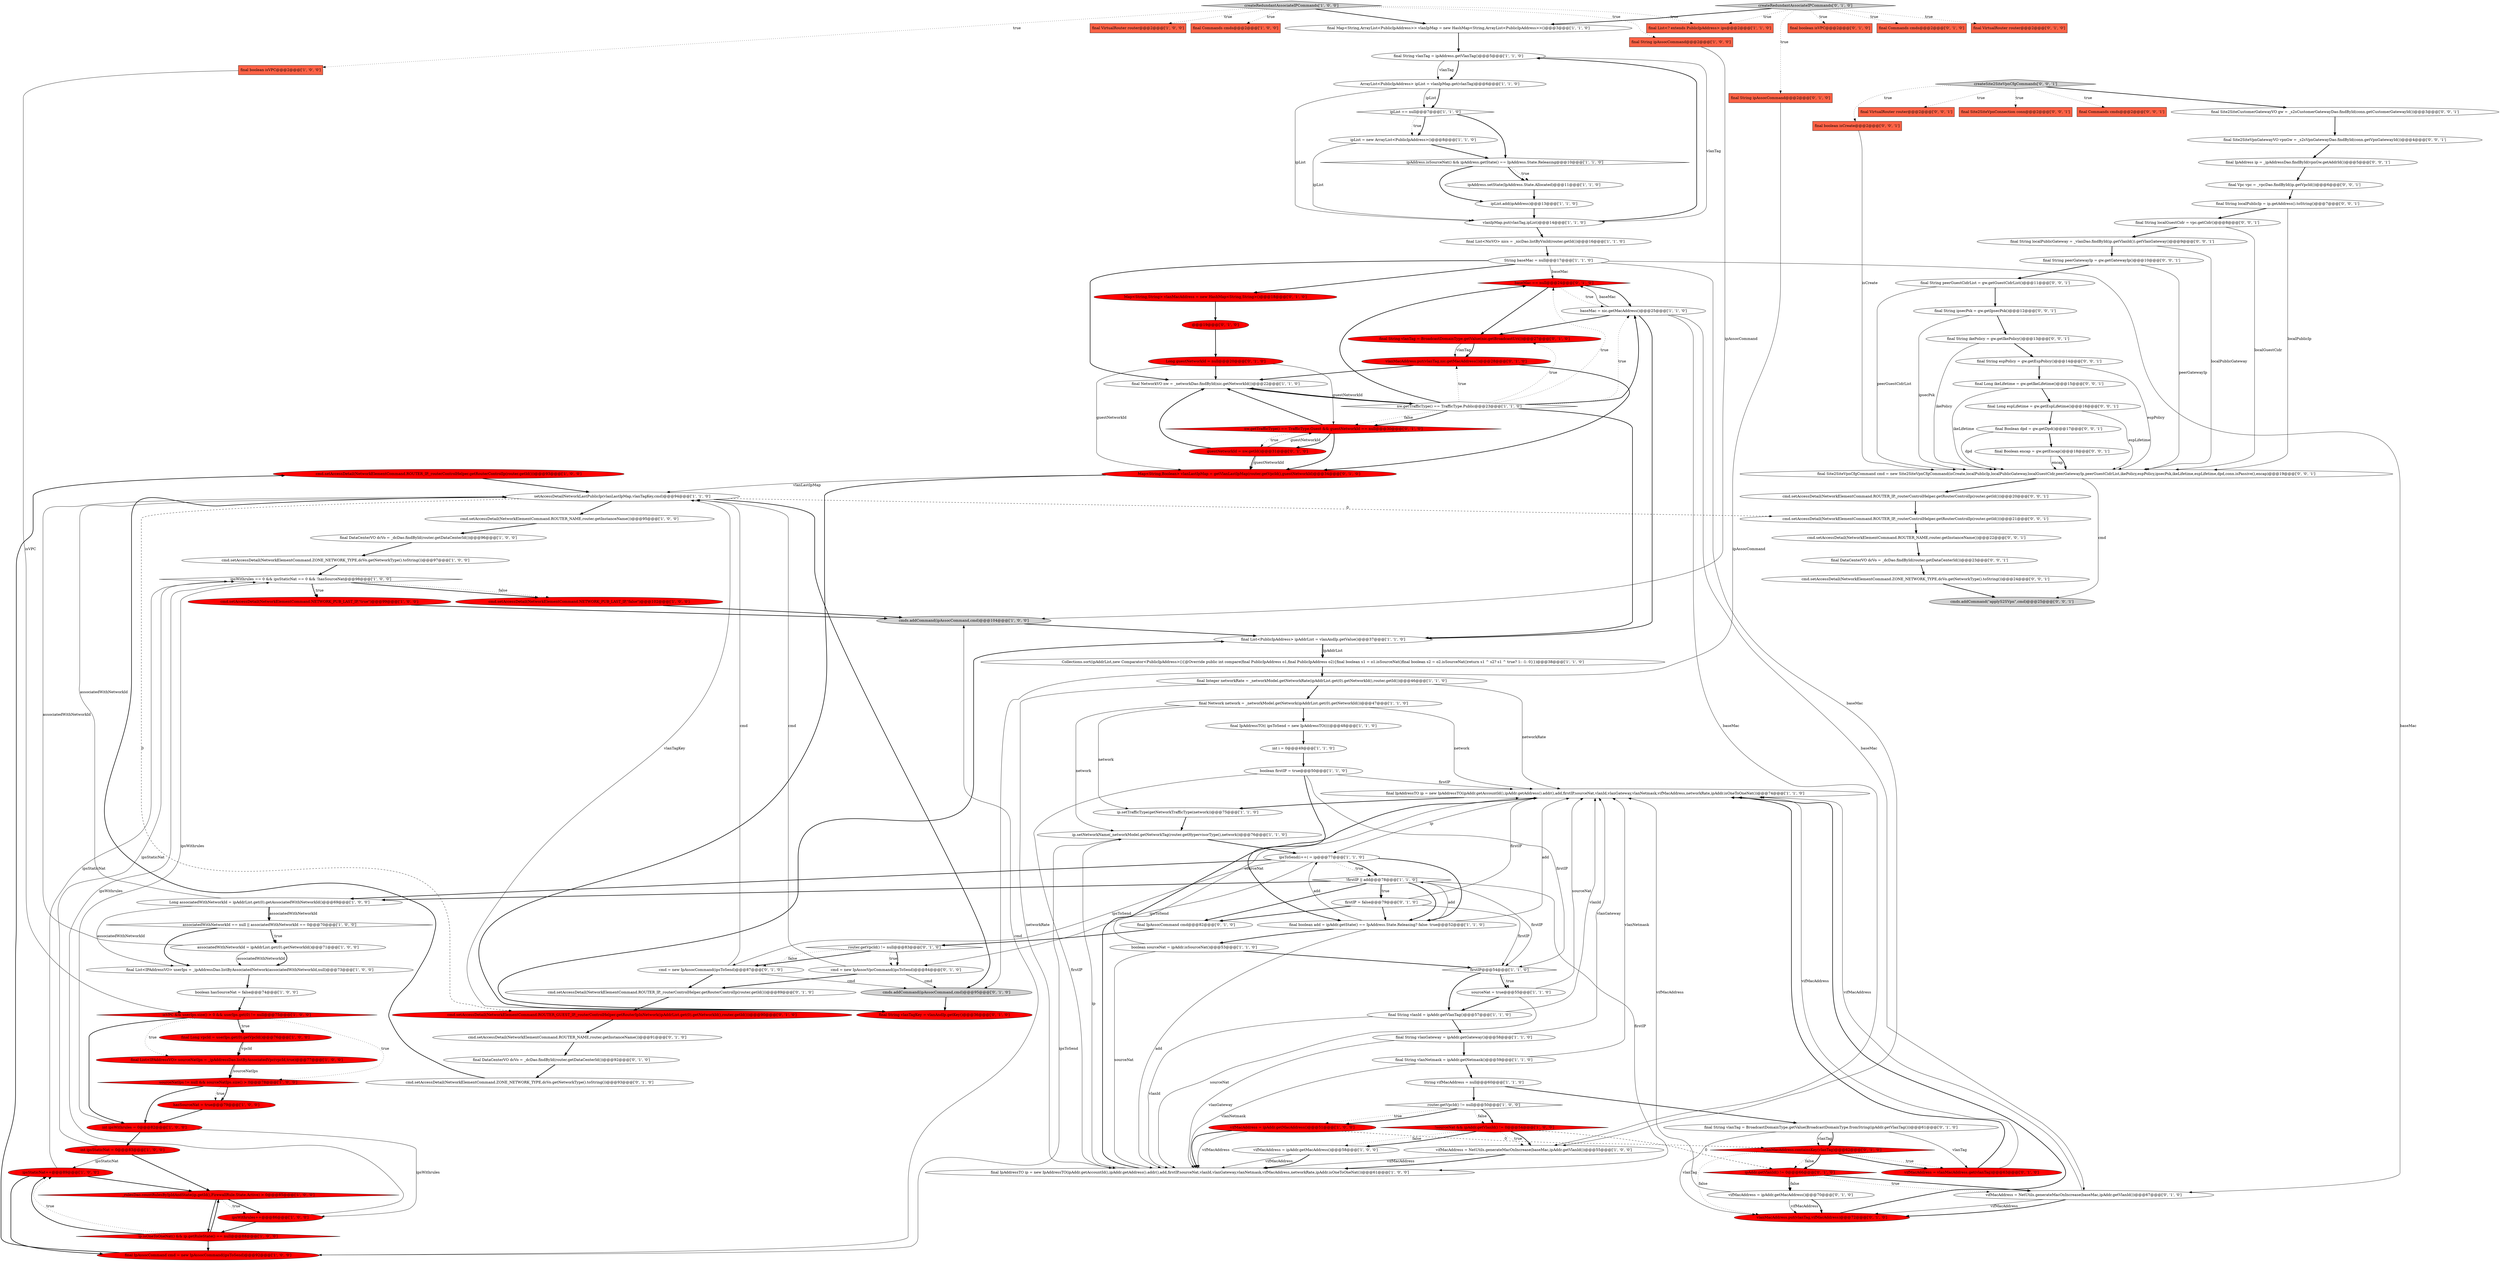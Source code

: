 digraph {
0 [style = filled, label = "cmd.setAccessDetail(NetworkElementCommand.ROUTER_IP,_routerControlHelper.getRouterControlIp(router.getId()))@@@93@@@['1', '0', '0']", fillcolor = red, shape = ellipse image = "AAA1AAABBB1BBB"];
73 [style = filled, label = "final String vlanTagKey = vlanAndIp.getKey()@@@36@@@['0', '1', '0']", fillcolor = red, shape = ellipse image = "AAA1AAABBB2BBB"];
106 [style = filled, label = "final Site2SiteVpnConnection conn@@@2@@@['0', '0', '1']", fillcolor = tomato, shape = box image = "AAA0AAABBB3BBB"];
47 [style = filled, label = "nw.getTrafficType() == TrafficType.Public@@@23@@@['1', '1', '0']", fillcolor = white, shape = diamond image = "AAA0AAABBB1BBB"];
99 [style = filled, label = "baseMac == null@@@24@@@['0', '1', '0']", fillcolor = red, shape = diamond image = "AAA1AAABBB2BBB"];
132 [style = filled, label = "createSite2SiteVpnCfgCommands['0', '0', '1']", fillcolor = lightgray, shape = diamond image = "AAA0AAABBB3BBB"];
7 [style = filled, label = "final Map<String,ArrayList<PublicIpAddress>> vlanIpMap = new HashMap<String,ArrayList<PublicIpAddress>>()@@@3@@@['1', '1', '0']", fillcolor = white, shape = ellipse image = "AAA0AAABBB1BBB"];
33 [style = filled, label = "cmds.addCommand(ipAssocCommand,cmd)@@@104@@@['1', '0', '0']", fillcolor = lightgray, shape = ellipse image = "AAA0AAABBB1BBB"];
66 [style = filled, label = "Long associatedWithNetworkId = ipAddrList.get(0).getAssociatedWithNetworkId()@@@69@@@['1', '0', '0']", fillcolor = white, shape = ellipse image = "AAA0AAABBB1BBB"];
8 [style = filled, label = "final IpAddressTO(( ipsToSend = new IpAddressTO((((@@@48@@@['1', '1', '0']", fillcolor = white, shape = ellipse image = "AAA0AAABBB1BBB"];
107 [style = filled, label = "final String peerGatewayIp = gw.getGatewayIp()@@@10@@@['0', '0', '1']", fillcolor = white, shape = ellipse image = "AAA0AAABBB3BBB"];
88 [style = filled, label = "final String ipAssocCommand@@@2@@@['0', '1', '0']", fillcolor = tomato, shape = box image = "AAA0AAABBB2BBB"];
13 [style = filled, label = "int ipsStaticNat = 0@@@83@@@['1', '0', '0']", fillcolor = red, shape = ellipse image = "AAA1AAABBB1BBB"];
125 [style = filled, label = "final Commands cmds@@@2@@@['0', '0', '1']", fillcolor = tomato, shape = box image = "AAA0AAABBB3BBB"];
22 [style = filled, label = "final IpAddressTO ip = new IpAddressTO(ipAddr.getAccountId(),ipAddr.getAddress().addr(),add,firstIP,sourceNat,vlanId,vlanGateway,vlanNetmask,vifMacAddress,networkRate,ipAddr.isOneToOneNat())@@@74@@@['1', '1', '0']", fillcolor = white, shape = ellipse image = "AAA0AAABBB1BBB"];
86 [style = filled, label = "firstIP = false@@@79@@@['0', '1', '0']", fillcolor = white, shape = ellipse image = "AAA0AAABBB2BBB"];
57 [style = filled, label = "!firstIP || add@@@78@@@['1', '1', '0']", fillcolor = white, shape = diamond image = "AAA0AAABBB1BBB"];
64 [style = filled, label = "!sourceNat && ipAddr.getVlanId() != 0@@@54@@@['1', '0', '0']", fillcolor = red, shape = diamond image = "AAA1AAABBB1BBB"];
18 [style = filled, label = "final IpAssocCommand cmd = new IpAssocCommand(ipsToSend)@@@92@@@['1', '0', '0']", fillcolor = red, shape = ellipse image = "AAA1AAABBB1BBB"];
24 [style = filled, label = "associatedWithNetworkId = ipAddrList.get(0).getNetworkId()@@@71@@@['1', '0', '0']", fillcolor = white, shape = ellipse image = "AAA0AAABBB1BBB"];
129 [style = filled, label = "final String peerGuestCidrList = gw.getGuestCidrList()@@@11@@@['0', '0', '1']", fillcolor = white, shape = ellipse image = "AAA0AAABBB3BBB"];
23 [style = filled, label = "final List<NicVO> nics = _nicDao.listByVmId(router.getId())@@@16@@@['1', '1', '0']", fillcolor = white, shape = ellipse image = "AAA0AAABBB1BBB"];
43 [style = filled, label = "vlanIpMap.put(vlanTag,ipList)@@@14@@@['1', '1', '0']", fillcolor = white, shape = ellipse image = "AAA0AAABBB1BBB"];
122 [style = filled, label = "final Boolean dpd = gw.getDpd()@@@17@@@['0', '0', '1']", fillcolor = white, shape = ellipse image = "AAA0AAABBB3BBB"];
113 [style = filled, label = "cmd.setAccessDetail(NetworkElementCommand.ROUTER_NAME,router.getInstanceName())@@@22@@@['0', '0', '1']", fillcolor = white, shape = ellipse image = "AAA0AAABBB3BBB"];
130 [style = filled, label = "final String espPolicy = gw.getEspPolicy()@@@14@@@['0', '0', '1']", fillcolor = white, shape = ellipse image = "AAA0AAABBB3BBB"];
2 [style = filled, label = "int ipsWithrules = 0@@@82@@@['1', '0', '0']", fillcolor = red, shape = ellipse image = "AAA1AAABBB1BBB"];
76 [style = filled, label = "ipAddr.getVlanId() != 0@@@66@@@['0', '1', '0']", fillcolor = red, shape = diamond image = "AAA1AAABBB2BBB"];
26 [style = filled, label = "final NetworkVO nw = _networkDao.findById(nic.getNetworkId())@@@22@@@['1', '1', '0']", fillcolor = white, shape = ellipse image = "AAA0AAABBB1BBB"];
71 [style = filled, label = "String vifMacAddress = null@@@60@@@['1', '1', '0']", fillcolor = white, shape = ellipse image = "AAA0AAABBB1BBB"];
94 [style = filled, label = "cmd = new IpAssocVpcCommand(ipsToSend)@@@84@@@['0', '1', '0']", fillcolor = white, shape = ellipse image = "AAA0AAABBB2BBB"];
104 [style = filled, label = "final boolean isVPC@@@2@@@['0', '1', '0']", fillcolor = tomato, shape = box image = "AAA0AAABBB2BBB"];
35 [style = filled, label = "boolean hasSourceNat = false@@@74@@@['1', '0', '0']", fillcolor = white, shape = ellipse image = "AAA0AAABBB1BBB"];
110 [style = filled, label = "cmd.setAccessDetail(NetworkElementCommand.ROUTER_IP,_routerControlHelper.getRouterControlIp(router.getId()))@@@20@@@['0', '0', '1']", fillcolor = white, shape = ellipse image = "AAA0AAABBB3BBB"];
108 [style = filled, label = "final IpAddress ip = _ipAddressDao.findById(vpnGw.getAddrId())@@@5@@@['0', '0', '1']", fillcolor = white, shape = ellipse image = "AAA0AAABBB3BBB"];
27 [style = filled, label = "hasSourceNat = true@@@79@@@['1', '0', '0']", fillcolor = red, shape = ellipse image = "AAA1AAABBB1BBB"];
97 [style = filled, label = "cmd.setAccessDetail(NetworkElementCommand.ROUTER_IP,_routerControlHelper.getRouterControlIp(router.getId()))@@@89@@@['0', '1', '0']", fillcolor = white, shape = ellipse image = "AAA0AAABBB2BBB"];
14 [style = filled, label = "associatedWithNetworkId == null || associatedWithNetworkId == 0@@@70@@@['1', '0', '0']", fillcolor = white, shape = diamond image = "AAA0AAABBB1BBB"];
42 [style = filled, label = "setAccessDetailNetworkLastPublicIp(vlanLastIpMap,vlanTagKey,cmd)@@@94@@@['1', '1', '0']", fillcolor = white, shape = ellipse image = "AAA0AAABBB1BBB"];
121 [style = filled, label = "final String ipsecPsk = gw.getIpsecPsk()@@@12@@@['0', '0', '1']", fillcolor = white, shape = ellipse image = "AAA0AAABBB3BBB"];
67 [style = filled, label = "final DataCenterVO dcVo = _dcDao.findById(router.getDataCenterId())@@@96@@@['1', '0', '0']", fillcolor = white, shape = ellipse image = "AAA0AAABBB1BBB"];
127 [style = filled, label = "final String localGuestCidr = vpc.getCidr()@@@8@@@['0', '0', '1']", fillcolor = white, shape = ellipse image = "AAA0AAABBB3BBB"];
69 [style = filled, label = "String baseMac = null@@@17@@@['1', '1', '0']", fillcolor = white, shape = ellipse image = "AAA0AAABBB1BBB"];
80 [style = filled, label = "final String vlanTag = BroadcastDomainType.getValue(BroadcastDomainType.fromString(ipAddr.getVlanTag()))@@@61@@@['0', '1', '0']", fillcolor = white, shape = ellipse image = "AAA0AAABBB2BBB"];
17 [style = filled, label = "final Network network = _networkModel.getNetwork(ipAddrList.get(0).getNetworkId())@@@47@@@['1', '1', '0']", fillcolor = white, shape = ellipse image = "AAA0AAABBB1BBB"];
51 [style = filled, label = "ipList == null@@@7@@@['1', '1', '0']", fillcolor = white, shape = diamond image = "AAA0AAABBB1BBB"];
114 [style = filled, label = "final String ikePolicy = gw.getIkePolicy()@@@13@@@['0', '0', '1']", fillcolor = white, shape = ellipse image = "AAA0AAABBB3BBB"];
117 [style = filled, label = "cmd.setAccessDetail(NetworkElementCommand.ZONE_NETWORK_TYPE,dcVo.getNetworkType().toString())@@@24@@@['0', '0', '1']", fillcolor = white, shape = ellipse image = "AAA0AAABBB3BBB"];
49 [style = filled, label = "sourceNat = true@@@55@@@['1', '1', '0']", fillcolor = white, shape = ellipse image = "AAA0AAABBB1BBB"];
15 [style = filled, label = "sourceNatIps != null && sourceNatIps.size() > 0@@@78@@@['1', '0', '0']", fillcolor = red, shape = diamond image = "AAA1AAABBB1BBB"];
20 [style = filled, label = "ip.setTrafficType(getNetworkTrafficType(network))@@@75@@@['1', '1', '0']", fillcolor = white, shape = ellipse image = "AAA0AAABBB1BBB"];
34 [style = filled, label = "final List<IPAddressVO> userIps = _ipAddressDao.listByAssociatedNetwork(associatedWithNetworkId,null)@@@73@@@['1', '0', '0']", fillcolor = white, shape = ellipse image = "AAA0AAABBB1BBB"];
100 [style = filled, label = "guestNetworkId = nw.getId()@@@31@@@['0', '1', '0']", fillcolor = red, shape = ellipse image = "AAA1AAABBB2BBB"];
124 [style = filled, label = "final Boolean encap = gw.getEncap()@@@18@@@['0', '0', '1']", fillcolor = white, shape = ellipse image = "AAA0AAABBB3BBB"];
102 [style = filled, label = "cmd = new IpAssocCommand(ipsToSend)@@@87@@@['0', '1', '0']", fillcolor = white, shape = ellipse image = "AAA0AAABBB2BBB"];
36 [style = filled, label = "final boolean isVPC@@@2@@@['1', '0', '0']", fillcolor = tomato, shape = box image = "AAA0AAABBB1BBB"];
77 [style = filled, label = "vlanMacAddress.containsKey(vlanTag)@@@62@@@['0', '1', '0']", fillcolor = red, shape = diamond image = "AAA1AAABBB2BBB"];
65 [style = filled, label = "vifMacAddress = NetUtils.generateMacOnIncrease(baseMac,ipAddr.getVlanId())@@@55@@@['1', '0', '0']", fillcolor = white, shape = ellipse image = "AAA0AAABBB1BBB"];
95 [style = filled, label = "Map<String,String> vlanMacAddress = new HashMap<String,String>()@@@18@@@['0', '1', '0']", fillcolor = red, shape = ellipse image = "AAA1AAABBB2BBB"];
72 [style = filled, label = "cmd.setAccessDetail(NetworkElementCommand.ROUTER_GUEST_IP,_routerControlHelper.getRouterIpInNetwork(ipAddrList.get(0).getNetworkId(),router.getId()))@@@90@@@['0', '1', '0']", fillcolor = red, shape = ellipse image = "AAA1AAABBB2BBB"];
79 [style = filled, label = "vifMacAddress = ipAddr.getMacAddress()@@@70@@@['0', '1', '0']", fillcolor = white, shape = ellipse image = "AAA0AAABBB2BBB"];
31 [style = filled, label = "final String vlanNetmask = ipAddr.getNetmask()@@@59@@@['1', '1', '0']", fillcolor = white, shape = ellipse image = "AAA0AAABBB1BBB"];
90 [style = filled, label = "final IpAssocCommand cmd@@@82@@@['0', '1', '0']", fillcolor = white, shape = ellipse image = "AAA0AAABBB2BBB"];
112 [style = filled, label = "final Site2SiteCustomerGatewayVO gw = _s2sCustomerGatewayDao.findById(conn.getCustomerGatewayId())@@@3@@@['0', '0', '1']", fillcolor = white, shape = ellipse image = "AAA0AAABBB3BBB"];
46 [style = filled, label = "final Long vpcId = userIps.get(0).getVpcId()@@@76@@@['1', '0', '0']", fillcolor = red, shape = ellipse image = "AAA1AAABBB1BBB"];
60 [style = filled, label = "createRedundantAssociateIPCommands['1', '0', '0']", fillcolor = lightgray, shape = diamond image = "AAA0AAABBB1BBB"];
96 [style = filled, label = "router.getVpcId() != null@@@83@@@['0', '1', '0']", fillcolor = white, shape = diamond image = "AAA0AAABBB2BBB"];
62 [style = filled, label = "isVPC && userIps.size() > 0 && userIps.get(0) != null@@@75@@@['1', '0', '0']", fillcolor = red, shape = diamond image = "AAA1AAABBB1BBB"];
82 [style = filled, label = "final Commands cmds@@@2@@@['0', '1', '0']", fillcolor = tomato, shape = box image = "AAA0AAABBB2BBB"];
19 [style = filled, label = "final VirtualRouter router@@@2@@@['1', '0', '0']", fillcolor = tomato, shape = box image = "AAA0AAABBB1BBB"];
55 [style = filled, label = "boolean sourceNat = ipAddr.isSourceNat()@@@53@@@['1', '1', '0']", fillcolor = white, shape = ellipse image = "AAA0AAABBB1BBB"];
119 [style = filled, label = "final String localPublicIp = ip.getAddress().toString()@@@7@@@['0', '0', '1']", fillcolor = white, shape = ellipse image = "AAA0AAABBB3BBB"];
39 [style = filled, label = "final IpAddressTO ip = new IpAddressTO(ipAddr.getAccountId(),ipAddr.getAddress().addr(),add,firstIP,sourceNat,vlanId,vlanGateway,vlanNetmask,vifMacAddress,networkRate,ipAddr.isOneToOneNat())@@@61@@@['1', '0', '0']", fillcolor = white, shape = ellipse image = "AAA0AAABBB1BBB"];
50 [style = filled, label = "ip.isOneToOneNat() && ip.getRuleState() == null@@@88@@@['1', '0', '0']", fillcolor = red, shape = diamond image = "AAA1AAABBB1BBB"];
68 [style = filled, label = "router.getVpcId() != null@@@50@@@['1', '0', '0']", fillcolor = white, shape = diamond image = "AAA0AAABBB1BBB"];
126 [style = filled, label = "cmd.setAccessDetail(NetworkElementCommand.ROUTER_IP,_routerControlHelper.getRouterControlIp(router.getId()))@@@21@@@['0', '0', '1']", fillcolor = white, shape = ellipse image = "AAA0AAABBB3BBB"];
40 [style = filled, label = "ipAddress.setState(IpAddress.State.Allocated)@@@11@@@['1', '1', '0']", fillcolor = white, shape = ellipse image = "AAA0AAABBB1BBB"];
105 [style = filled, label = "final Long ikeLifetime = gw.getIkeLifetime()@@@15@@@['0', '0', '1']", fillcolor = white, shape = ellipse image = "AAA0AAABBB3BBB"];
59 [style = filled, label = "cmd.setAccessDetail(NetworkElementCommand.ROUTER_NAME,router.getInstanceName())@@@95@@@['1', '0', '0']", fillcolor = white, shape = ellipse image = "AAA0AAABBB1BBB"];
48 [style = filled, label = "baseMac = nic.getMacAddress()@@@25@@@['1', '1', '0']", fillcolor = white, shape = ellipse image = "AAA0AAABBB1BBB"];
37 [style = filled, label = "ipsToSend(i++( = ip@@@77@@@['1', '1', '0']", fillcolor = white, shape = ellipse image = "AAA0AAABBB1BBB"];
78 [style = filled, label = "vlanMacAddress.put(vlanTag,nic.getMacAddress())@@@28@@@['0', '1', '0']", fillcolor = red, shape = ellipse image = "AAA1AAABBB2BBB"];
56 [style = filled, label = "final List<IPAddressVO> sourceNatIps = _ipAddressDao.listByAssociatedVpc(vpcId,true)@@@77@@@['1', '0', '0']", fillcolor = red, shape = ellipse image = "AAA1AAABBB1BBB"];
52 [style = filled, label = "final Commands cmds@@@2@@@['1', '0', '0']", fillcolor = tomato, shape = box image = "AAA0AAABBB1BBB"];
109 [style = filled, label = "final Long espLifetime = gw.getEspLifetime()@@@16@@@['0', '0', '1']", fillcolor = white, shape = ellipse image = "AAA0AAABBB3BBB"];
11 [style = filled, label = "ipAddress.isSourceNat() && ipAddress.getState() == IpAddress.State.Releasing@@@10@@@['1', '1', '0']", fillcolor = white, shape = diamond image = "AAA0AAABBB1BBB"];
41 [style = filled, label = "final String ipAssocCommand@@@2@@@['1', '0', '0']", fillcolor = tomato, shape = box image = "AAA0AAABBB1BBB"];
83 [style = filled, label = "cmd.setAccessDetail(NetworkElementCommand.ROUTER_NAME,router.getInstanceName())@@@91@@@['0', '1', '0']", fillcolor = white, shape = ellipse image = "AAA0AAABBB2BBB"];
5 [style = filled, label = "cmd.setAccessDetail(NetworkElementCommand.NETWORK_PUB_LAST_IP,\"false\")@@@102@@@['1', '0', '0']", fillcolor = red, shape = ellipse image = "AAA1AAABBB1BBB"];
116 [style = filled, label = "final DataCenterVO dcVo = _dcDao.findById(router.getDataCenterId())@@@23@@@['0', '0', '1']", fillcolor = white, shape = ellipse image = "AAA0AAABBB3BBB"];
21 [style = filled, label = "final String vlanGateway = ipAddr.getGateway()@@@58@@@['1', '1', '0']", fillcolor = white, shape = ellipse image = "AAA0AAABBB1BBB"];
53 [style = filled, label = "firstIP@@@54@@@['1', '1', '0']", fillcolor = white, shape = diamond image = "AAA0AAABBB1BBB"];
118 [style = filled, label = "final boolean isCreate@@@2@@@['0', '0', '1']", fillcolor = tomato, shape = box image = "AAA0AAABBB3BBB"];
91 [style = filled, label = "@@@19@@@['0', '1', '0']", fillcolor = red, shape = ellipse image = "AAA1AAABBB2BBB"];
74 [style = filled, label = "vlanMacAddress.put(vlanTag,vifMacAddress)@@@72@@@['0', '1', '0']", fillcolor = red, shape = ellipse image = "AAA1AAABBB2BBB"];
61 [style = filled, label = "final boolean add = ipAddr.getState() == IpAddress.State.Releasing? false: true@@@52@@@['1', '1', '0']", fillcolor = white, shape = ellipse image = "AAA0AAABBB1BBB"];
75 [style = filled, label = "createRedundantAssociateIPCommands['0', '1', '0']", fillcolor = lightgray, shape = diamond image = "AAA0AAABBB2BBB"];
103 [style = filled, label = "final VirtualRouter router@@@2@@@['0', '1', '0']", fillcolor = tomato, shape = box image = "AAA0AAABBB2BBB"];
1 [style = filled, label = "final List<PublicIpAddress> ipAddrList = vlanAndIp.getValue()@@@37@@@['1', '1', '0']", fillcolor = white, shape = ellipse image = "AAA0AAABBB1BBB"];
98 [style = filled, label = "vifMacAddress = NetUtils.generateMacOnIncrease(baseMac,ipAddr.getVlanId())@@@67@@@['0', '1', '0']", fillcolor = white, shape = ellipse image = "AAA0AAABBB2BBB"];
84 [style = filled, label = "final DataCenterVO dcVo = _dcDao.findById(router.getDataCenterId())@@@92@@@['0', '1', '0']", fillcolor = white, shape = ellipse image = "AAA0AAABBB2BBB"];
115 [style = filled, label = "final Site2SiteVpnGatewayVO vpnGw = _s2sVpnGatewayDao.findById(conn.getVpnGatewayId())@@@4@@@['0', '0', '1']", fillcolor = white, shape = ellipse image = "AAA0AAABBB3BBB"];
28 [style = filled, label = "ip.setNetworkName(_networkModel.getNetworkTag(router.getHypervisorType(),network))@@@76@@@['1', '1', '0']", fillcolor = white, shape = ellipse image = "AAA0AAABBB1BBB"];
25 [style = filled, label = "ipsStaticNat++@@@89@@@['1', '0', '0']", fillcolor = red, shape = ellipse image = "AAA1AAABBB1BBB"];
111 [style = filled, label = "final Site2SiteVpnCfgCommand cmd = new Site2SiteVpnCfgCommand(isCreate,localPublicIp,localPublicGateway,localGuestCidr,peerGatewayIp,peerGuestCidrList,ikePolicy,espPolicy,ipsecPsk,ikeLifetime,espLifetime,dpd,conn.isPassive(),encap)@@@19@@@['0', '0', '1']", fillcolor = white, shape = ellipse image = "AAA0AAABBB3BBB"];
101 [style = filled, label = "cmd.setAccessDetail(NetworkElementCommand.ZONE_NETWORK_TYPE,dcVo.getNetworkType().toString())@@@93@@@['0', '1', '0']", fillcolor = white, shape = ellipse image = "AAA0AAABBB2BBB"];
38 [style = filled, label = "final String vlanTag = ipAddress.getVlanTag()@@@5@@@['1', '1', '0']", fillcolor = white, shape = ellipse image = "AAA0AAABBB1BBB"];
29 [style = filled, label = "_rulesDao.countRulesByIpIdAndState(ip.getId(),FirewallRule.State.Active) > 0@@@85@@@['1', '0', '0']", fillcolor = red, shape = diamond image = "AAA1AAABBB1BBB"];
128 [style = filled, label = "cmds.addCommand(\"applyS2SVpn\",cmd)@@@25@@@['0', '0', '1']", fillcolor = lightgray, shape = ellipse image = "AAA0AAABBB3BBB"];
120 [style = filled, label = "final Vpc vpc = _vpcDao.findById(ip.getVpcId())@@@6@@@['0', '0', '1']", fillcolor = white, shape = ellipse image = "AAA0AAABBB3BBB"];
30 [style = filled, label = "ipList = new ArrayList<PublicIpAddress>()@@@8@@@['1', '1', '0']", fillcolor = white, shape = ellipse image = "AAA0AAABBB1BBB"];
10 [style = filled, label = "int i = 0@@@49@@@['1', '1', '0']", fillcolor = white, shape = ellipse image = "AAA0AAABBB1BBB"];
45 [style = filled, label = "ipsWithrules++@@@86@@@['1', '0', '0']", fillcolor = red, shape = ellipse image = "AAA1AAABBB1BBB"];
58 [style = filled, label = "boolean firstIP = true@@@50@@@['1', '1', '0']", fillcolor = white, shape = ellipse image = "AAA0AAABBB1BBB"];
3 [style = filled, label = "ipList.add(ipAddress)@@@13@@@['1', '1', '0']", fillcolor = white, shape = ellipse image = "AAA0AAABBB1BBB"];
6 [style = filled, label = "final String vlanId = ipAddr.getVlanTag()@@@57@@@['1', '1', '0']", fillcolor = white, shape = ellipse image = "AAA0AAABBB1BBB"];
131 [style = filled, label = "final String localPublicGateway = _vlanDao.findById(ip.getVlanId()).getVlanGateway()@@@9@@@['0', '0', '1']", fillcolor = white, shape = ellipse image = "AAA0AAABBB3BBB"];
4 [style = filled, label = "ArrayList<PublicIpAddress> ipList = vlanIpMap.get(vlanTag)@@@6@@@['1', '1', '0']", fillcolor = white, shape = ellipse image = "AAA0AAABBB1BBB"];
81 [style = filled, label = "cmds.addCommand(ipAssocCommand,cmd)@@@95@@@['0', '1', '0']", fillcolor = lightgray, shape = ellipse image = "AAA0AAABBB2BBB"];
54 [style = filled, label = "ipsWithrules == 0 && ipsStaticNat == 0 && !hasSourceNat@@@98@@@['1', '0', '0']", fillcolor = white, shape = diamond image = "AAA0AAABBB1BBB"];
32 [style = filled, label = "Collections.sort(ipAddrList,new Comparator<PublicIpAddress>(){@Override public int compare(final PublicIpAddress o1,final PublicIpAddress o2){final boolean s1 = o1.isSourceNat()final boolean s2 = o2.isSourceNat()return s1 ^ s2? s1 ^ true? 1: -1: 0}})@@@38@@@['1', '1', '0']", fillcolor = white, shape = ellipse image = "AAA0AAABBB1BBB"];
44 [style = filled, label = "vifMacAddress = ipAddr.getMacAddress()@@@58@@@['1', '0', '0']", fillcolor = white, shape = ellipse image = "AAA0AAABBB1BBB"];
16 [style = filled, label = "cmd.setAccessDetail(NetworkElementCommand.NETWORK_PUB_LAST_IP,\"true\")@@@99@@@['1', '0', '0']", fillcolor = red, shape = ellipse image = "AAA1AAABBB1BBB"];
85 [style = filled, label = "Long guestNetworkId = null@@@20@@@['0', '1', '0']", fillcolor = red, shape = ellipse image = "AAA1AAABBB2BBB"];
63 [style = filled, label = "vifMacAddress = ipAddr.getMacAddress()@@@51@@@['1', '0', '0']", fillcolor = red, shape = ellipse image = "AAA1AAABBB1BBB"];
9 [style = filled, label = "cmd.setAccessDetail(NetworkElementCommand.ZONE_NETWORK_TYPE,dcVo.getNetworkType().toString())@@@97@@@['1', '0', '0']", fillcolor = white, shape = ellipse image = "AAA0AAABBB1BBB"];
92 [style = filled, label = "final String vlanTag = BroadcastDomainType.getValue(nic.getBroadcastUri())@@@27@@@['0', '1', '0']", fillcolor = red, shape = ellipse image = "AAA1AAABBB2BBB"];
123 [style = filled, label = "final VirtualRouter router@@@2@@@['0', '0', '1']", fillcolor = tomato, shape = box image = "AAA0AAABBB3BBB"];
93 [style = filled, label = "vifMacAddress = vlanMacAddress.get(vlanTag)@@@63@@@['0', '1', '0']", fillcolor = red, shape = ellipse image = "AAA1AAABBB2BBB"];
89 [style = filled, label = "nw.getTrafficType() == TrafficType.Guest && guestNetworkId == null@@@30@@@['0', '1', '0']", fillcolor = red, shape = diamond image = "AAA1AAABBB2BBB"];
70 [style = filled, label = "final List<? extends PublicIpAddress> ips@@@2@@@['1', '1', '0']", fillcolor = tomato, shape = box image = "AAA0AAABBB1BBB"];
87 [style = filled, label = "Map<String,Boolean> vlanLastIpMap = getVlanLastIpMap(router.getVpcId(),guestNetworkId)@@@34@@@['0', '1', '0']", fillcolor = red, shape = ellipse image = "AAA1AAABBB2BBB"];
12 [style = filled, label = "final Integer networkRate = _networkModel.getNetworkRate(ipAddrList.get(0).getNetworkId(),router.getId())@@@46@@@['1', '1', '0']", fillcolor = white, shape = ellipse image = "AAA0AAABBB1BBB"];
69->65 [style = solid, label="baseMac"];
55->22 [style = solid, label="sourceNat"];
6->22 [style = solid, label="vlanId"];
86->53 [style = solid, label="firstIP"];
8->10 [style = bold, label=""];
14->24 [style = bold, label=""];
99->48 [style = bold, label=""];
74->22 [style = bold, label=""];
83->84 [style = bold, label=""];
93->22 [style = solid, label="vifMacAddress"];
37->57 [style = dotted, label="true"];
48->98 [style = solid, label="baseMac"];
84->101 [style = bold, label=""];
75->70 [style = dotted, label="true"];
94->42 [style = solid, label="cmd"];
61->57 [style = solid, label="add"];
63->77 [style = dashed, label="0"];
32->12 [style = bold, label=""];
100->26 [style = bold, label=""];
81->73 [style = bold, label=""];
100->87 [style = bold, label=""];
38->4 [style = bold, label=""];
120->119 [style = bold, label=""];
79->74 [style = solid, label="vifMacAddress"];
24->34 [style = bold, label=""];
114->111 [style = solid, label="ikePolicy"];
56->15 [style = bold, label=""];
89->87 [style = bold, label=""];
111->110 [style = bold, label=""];
51->30 [style = dotted, label="true"];
11->40 [style = dotted, label="true"];
75->104 [style = dotted, label="true"];
25->29 [style = bold, label=""];
49->22 [style = solid, label="sourceNat"];
75->82 [style = dotted, label="true"];
79->22 [style = solid, label="vifMacAddress"];
62->46 [style = dotted, label="true"];
43->23 [style = bold, label=""];
2->45 [style = solid, label="ipsWithrules"];
121->114 [style = bold, label=""];
88->81 [style = solid, label="ipAssocCommand"];
37->94 [style = solid, label="ipsToSend"];
29->45 [style = bold, label=""];
4->51 [style = solid, label="ipList"];
67->9 [style = bold, label=""];
30->11 [style = bold, label=""];
100->89 [style = solid, label="guestNetworkId"];
109->111 [style = solid, label="espLifetime"];
21->31 [style = bold, label=""];
57->86 [style = bold, label=""];
99->48 [style = dotted, label="true"];
54->16 [style = bold, label=""];
47->99 [style = dotted, label="true"];
47->89 [style = dotted, label="false"];
126->113 [style = bold, label=""];
17->20 [style = solid, label="network"];
47->26 [style = bold, label=""];
66->42 [style = solid, label="associatedWithNetworkId"];
80->93 [style = solid, label="vlanTag"];
108->120 [style = bold, label=""];
6->39 [style = solid, label="vlanId"];
92->78 [style = solid, label="vlanTag"];
57->90 [style = bold, label=""];
60->70 [style = dotted, label="true"];
76->98 [style = dotted, label="true"];
69->26 [style = bold, label=""];
77->93 [style = bold, label=""];
13->25 [style = solid, label="ipsStaticNat"];
66->14 [style = solid, label="associatedWithNetworkId"];
54->5 [style = bold, label=""];
48->1 [style = bold, label=""];
51->11 [style = bold, label=""];
62->2 [style = bold, label=""];
27->2 [style = bold, label=""];
18->0 [style = bold, label=""];
59->67 [style = bold, label=""];
60->41 [style = dotted, label="true"];
56->15 [style = solid, label="sourceNatIps"];
96->102 [style = dotted, label="false"];
124->111 [style = solid, label="encap"];
53->49 [style = dotted, label="true"];
64->65 [style = dotted, label="true"];
50->29 [style = bold, label=""];
117->128 [style = bold, label=""];
62->46 [style = bold, label=""];
48->92 [style = bold, label=""];
28->37 [style = bold, label=""];
30->43 [style = solid, label="ipList"];
64->76 [style = dashed, label="0"];
57->61 [style = bold, label=""];
64->44 [style = dotted, label="false"];
47->48 [style = bold, label=""];
5->33 [style = bold, label=""];
14->24 [style = dotted, label="true"];
105->109 [style = bold, label=""];
132->106 [style = dotted, label="true"];
50->18 [style = bold, label=""];
94->97 [style = bold, label=""];
62->15 [style = dotted, label="true"];
36->62 [style = solid, label="isVPC"];
69->98 [style = solid, label="baseMac"];
0->42 [style = bold, label=""];
94->81 [style = solid, label="cmd"];
119->127 [style = bold, label=""];
26->47 [style = bold, label=""];
12->39 [style = solid, label="networkRate"];
51->30 [style = bold, label=""];
90->96 [style = bold, label=""];
75->103 [style = dotted, label="true"];
37->61 [style = bold, label=""];
76->98 [style = bold, label=""];
119->111 [style = solid, label="localPublicIp"];
122->111 [style = solid, label="dpd"];
58->39 [style = solid, label="firstIP"];
44->39 [style = solid, label="vifMacAddress"];
57->86 [style = dotted, label="true"];
15->27 [style = dotted, label="true"];
60->52 [style = dotted, label="true"];
39->22 [style = bold, label=""];
9->54 [style = bold, label=""];
93->22 [style = bold, label=""];
122->124 [style = bold, label=""];
61->55 [style = bold, label=""];
89->26 [style = bold, label=""];
68->63 [style = dotted, label="true"];
96->94 [style = dotted, label="true"];
80->74 [style = solid, label="vlanTag"];
22->20 [style = bold, label=""];
71->68 [style = bold, label=""];
40->3 [style = bold, label=""];
16->33 [style = bold, label=""];
95->91 [style = bold, label=""];
17->28 [style = solid, label="network"];
65->39 [style = bold, label=""];
47->89 [style = bold, label=""];
98->74 [style = solid, label="vifMacAddress"];
65->39 [style = solid, label="vifMacAddress"];
31->39 [style = solid, label="vlanNetmask"];
39->28 [style = solid, label="ip"];
92->78 [style = bold, label=""];
61->37 [style = solid, label="add"];
1->32 [style = bold, label=""];
78->26 [style = bold, label=""];
34->35 [style = bold, label=""];
132->125 [style = dotted, label="true"];
111->128 [style = solid, label="cmd"];
89->100 [style = dotted, label="true"];
12->22 [style = solid, label="networkRate"];
107->111 [style = solid, label="peerGatewayIp"];
63->39 [style = bold, label=""];
131->107 [style = bold, label=""];
66->34 [style = solid, label="associatedWithNetworkId"];
49->39 [style = solid, label="sourceNat"];
47->1 [style = bold, label=""];
85->87 [style = solid, label="guestNetworkId"];
61->39 [style = solid, label="add"];
17->8 [style = bold, label=""];
109->122 [style = bold, label=""];
64->44 [style = bold, label=""];
58->61 [style = bold, label=""];
127->111 [style = solid, label="localGuestCidr"];
46->56 [style = bold, label=""];
47->48 [style = dotted, label="true"];
101->42 [style = bold, label=""];
37->102 [style = solid, label="ipsToSend"];
132->112 [style = bold, label=""];
6->21 [style = bold, label=""];
57->66 [style = bold, label=""];
47->99 [style = bold, label=""];
86->90 [style = bold, label=""];
46->56 [style = solid, label="vpcId"];
68->63 [style = bold, label=""];
12->17 [style = bold, label=""];
78->87 [style = bold, label=""];
21->22 [style = solid, label="vlanGateway"];
25->18 [style = bold, label=""];
96->94 [style = bold, label=""];
42->81 [style = bold, label=""];
77->76 [style = dotted, label="false"];
76->79 [style = dotted, label="false"];
102->81 [style = solid, label="cmd"];
110->126 [style = bold, label=""];
45->54 [style = solid, label="ipsWithrules"];
41->33 [style = solid, label="ipAssocCommand"];
48->99 [style = solid, label="baseMac"];
87->42 [style = solid, label="vlanLastIpMap"];
37->66 [style = bold, label=""];
58->22 [style = solid, label="firstIP"];
1->32 [style = solid, label="ipAddrList"];
63->39 [style = solid, label="vifMacAddress"];
105->111 [style = solid, label="ikeLifetime"];
73->42 [style = solid, label="vlanTagKey"];
24->34 [style = solid, label="associatedWithNetworkId"];
86->22 [style = solid, label="firstIP"];
113->116 [style = bold, label=""];
71->80 [style = bold, label=""];
121->111 [style = solid, label="ipsecPsk"];
2->54 [style = solid, label="ipsWithrules"];
38->43 [style = solid, label="vlanTag"];
43->38 [style = bold, label=""];
25->54 [style = solid, label="ipsStaticNat"];
11->3 [style = bold, label=""];
29->50 [style = bold, label=""];
100->87 [style = solid, label="guestNetworkId"];
64->65 [style = bold, label=""];
60->19 [style = dotted, label="true"];
38->4 [style = solid, label="vlanTag"];
69->99 [style = solid, label="baseMac"];
60->36 [style = dotted, label="true"];
4->51 [style = bold, label=""];
42->59 [style = bold, label=""];
75->7 [style = bold, label=""];
49->6 [style = bold, label=""];
85->26 [style = bold, label=""];
87->73 [style = bold, label=""];
13->54 [style = solid, label="ipsStaticNat"];
131->111 [style = solid, label="localPublicGateway"];
85->89 [style = solid, label="guestNetworkId"];
68->64 [style = bold, label=""];
37->57 [style = bold, label=""];
98->74 [style = bold, label=""];
112->115 [style = bold, label=""];
61->22 [style = solid, label="add"];
15->2 [style = bold, label=""];
86->61 [style = bold, label=""];
50->25 [style = dotted, label="true"];
91->85 [style = bold, label=""];
47->92 [style = dotted, label="true"];
18->33 [style = solid, label="cmd"];
47->78 [style = dotted, label="true"];
96->102 [style = bold, label=""];
114->130 [style = bold, label=""];
72->83 [style = bold, label=""];
58->53 [style = solid, label="firstIP"];
28->18 [style = solid, label="ipsToSend"];
17->22 [style = solid, label="network"];
20->28 [style = bold, label=""];
107->129 [style = bold, label=""];
24->42 [style = solid, label="associatedWithNetworkId"];
14->34 [style = bold, label=""];
116->117 [style = bold, label=""];
33->1 [style = bold, label=""];
4->43 [style = solid, label="ipList"];
130->111 [style = solid, label="espPolicy"];
68->64 [style = dotted, label="false"];
54->16 [style = dotted, label="true"];
44->39 [style = bold, label=""];
11->40 [style = bold, label=""];
57->39 [style = solid, label="firstIP"];
97->72 [style = bold, label=""];
55->39 [style = solid, label="sourceNat"];
80->77 [style = solid, label="vlanTag"];
129->111 [style = solid, label="peerGuestCidrList"];
54->5 [style = dotted, label="false"];
50->25 [style = bold, label=""];
2->13 [style = bold, label=""];
53->49 [style = bold, label=""];
31->22 [style = solid, label="vlanNetmask"];
31->71 [style = bold, label=""];
102->97 [style = bold, label=""];
7->38 [style = bold, label=""];
13->29 [style = bold, label=""];
22->37 [style = solid, label="ip"];
89->100 [style = bold, label=""];
29->45 [style = dotted, label="true"];
77->76 [style = bold, label=""];
69->95 [style = bold, label=""];
132->123 [style = dotted, label="true"];
60->7 [style = bold, label=""];
45->50 [style = bold, label=""];
77->74 [style = dotted, label="false"];
23->69 [style = bold, label=""];
55->53 [style = bold, label=""];
53->6 [style = bold, label=""];
35->62 [style = bold, label=""];
99->92 [style = bold, label=""];
79->74 [style = bold, label=""];
21->39 [style = solid, label="vlanGateway"];
102->42 [style = solid, label="cmd"];
80->77 [style = bold, label=""];
115->108 [style = bold, label=""];
124->111 [style = bold, label=""];
75->88 [style = dotted, label="true"];
42->72 [style = dashed, label="0"];
3->43 [style = bold, label=""];
76->79 [style = bold, label=""];
129->121 [style = bold, label=""];
62->56 [style = dotted, label="true"];
118->111 [style = solid, label="isCreate"];
73->1 [style = bold, label=""];
127->131 [style = bold, label=""];
98->22 [style = solid, label="vifMacAddress"];
66->14 [style = bold, label=""];
77->93 [style = dotted, label="true"];
15->27 [style = bold, label=""];
48->65 [style = solid, label="baseMac"];
10->58 [style = bold, label=""];
132->118 [style = dotted, label="true"];
130->105 [style = bold, label=""];
42->126 [style = dashed, label="0"];
57->53 [style = solid, label="firstIP"];
}
